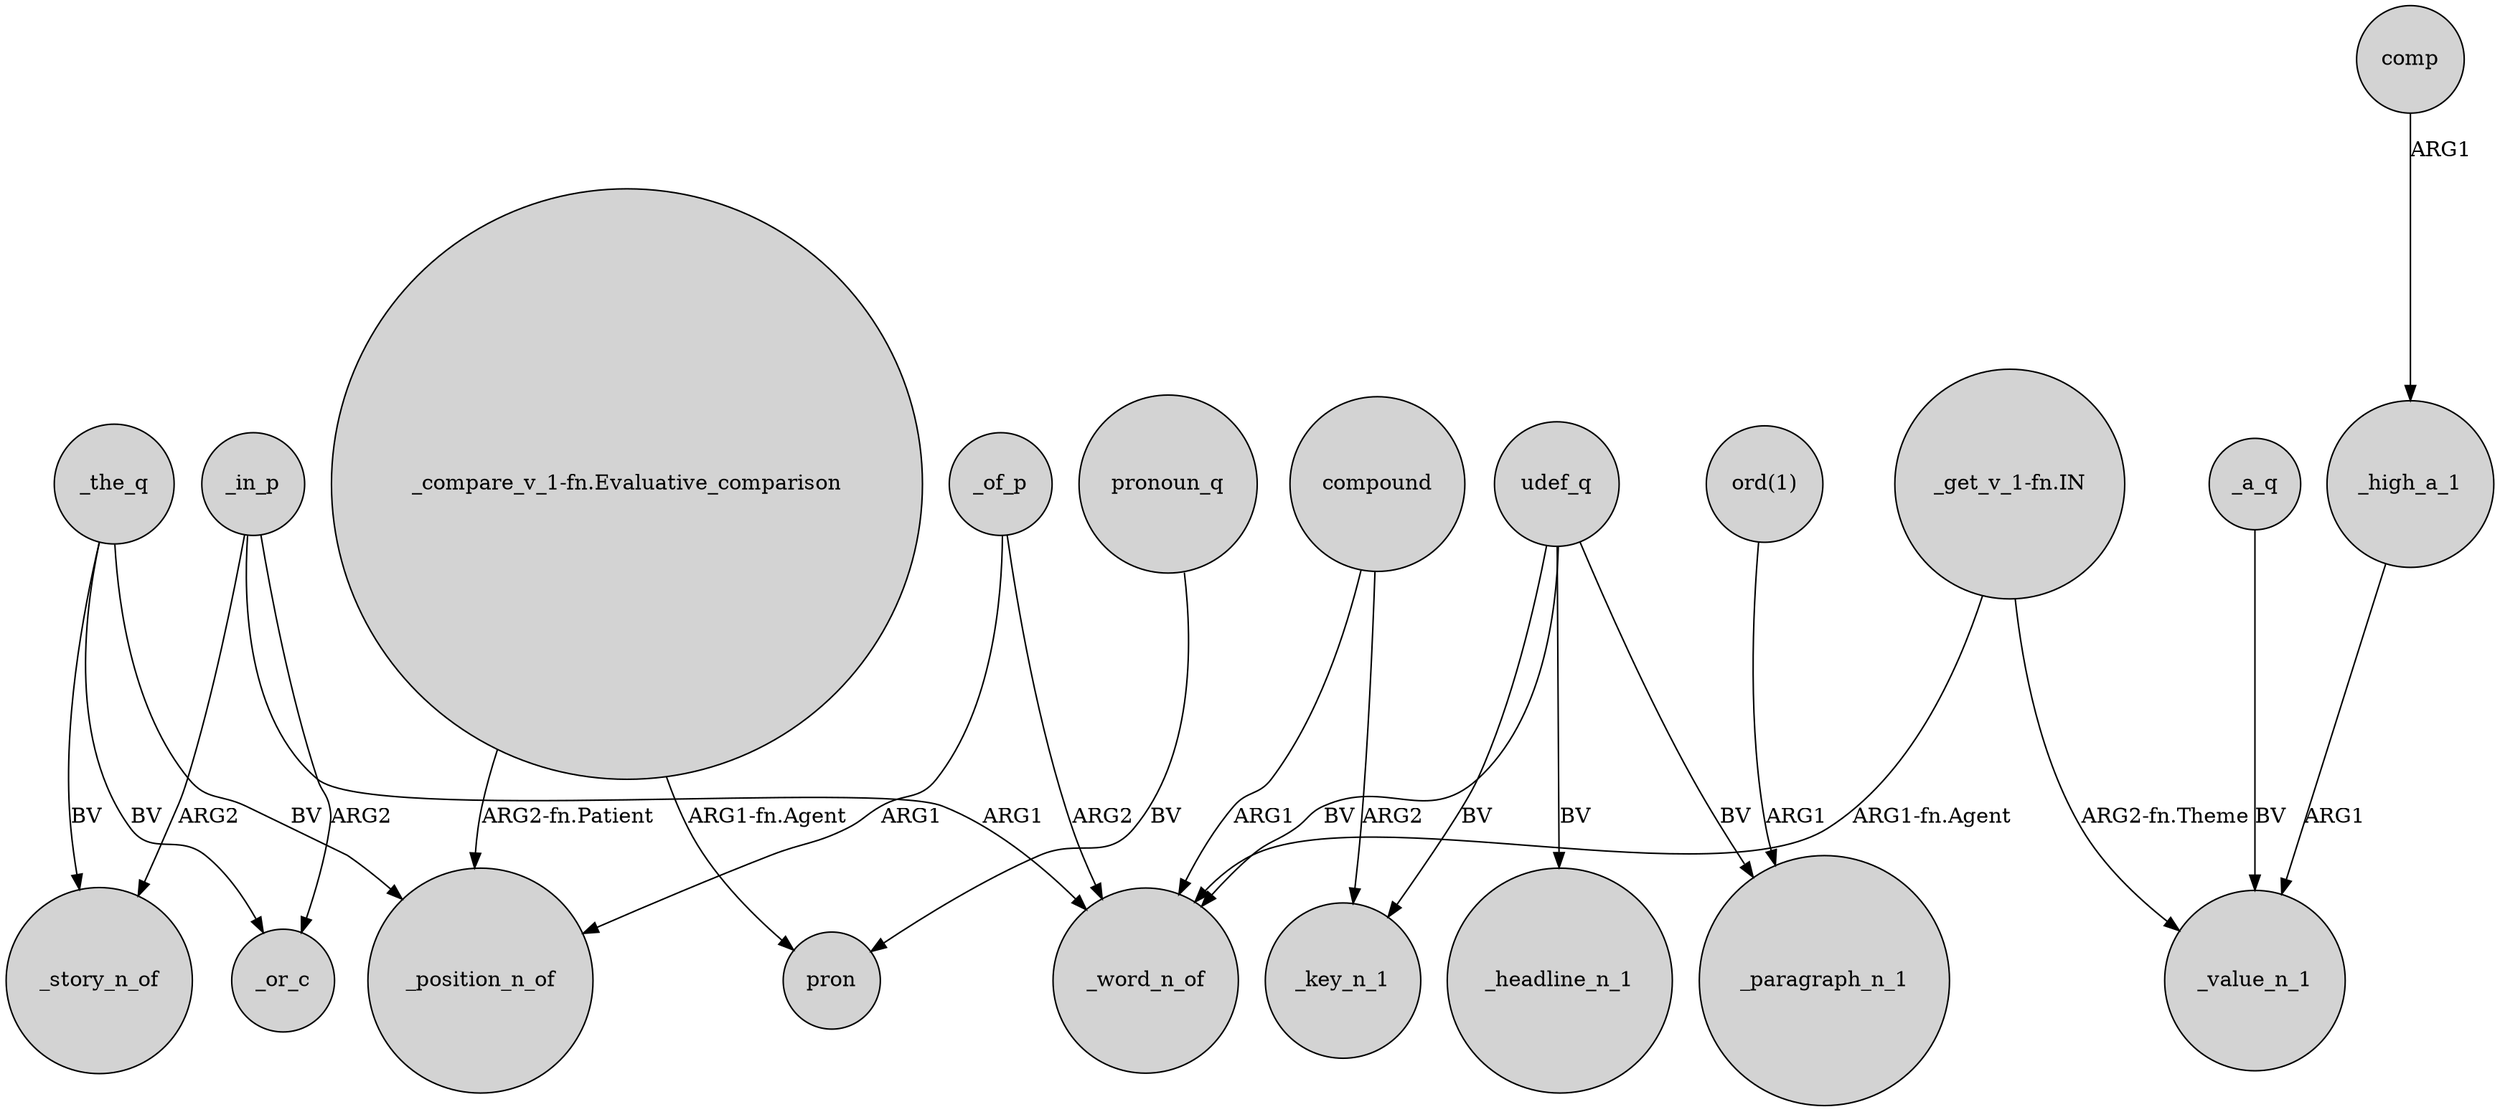 digraph {
	node [shape=circle style=filled]
	_high_a_1 -> _value_n_1 [label=ARG1]
	"_get_v_1-fn.IN" -> _value_n_1 [label="ARG2-fn.Theme"]
	_in_p -> _story_n_of [label=ARG2]
	_in_p -> _word_n_of [label=ARG1]
	_the_q -> _or_c [label=BV]
	compound -> _key_n_1 [label=ARG2]
	udef_q -> _key_n_1 [label=BV]
	"_get_v_1-fn.IN" -> _word_n_of [label="ARG1-fn.Agent"]
	_in_p -> _or_c [label=ARG2]
	_the_q -> _position_n_of [label=BV]
	udef_q -> _word_n_of [label=BV]
	comp -> _high_a_1 [label=ARG1]
	"_compare_v_1-fn.Evaluative_comparison" -> _position_n_of [label="ARG2-fn.Patient"]
	"ord(1)" -> _paragraph_n_1 [label=ARG1]
	udef_q -> _headline_n_1 [label=BV]
	pronoun_q -> pron [label=BV]
	compound -> _word_n_of [label=ARG1]
	_of_p -> _word_n_of [label=ARG2]
	_the_q -> _story_n_of [label=BV]
	udef_q -> _paragraph_n_1 [label=BV]
	_a_q -> _value_n_1 [label=BV]
	"_compare_v_1-fn.Evaluative_comparison" -> pron [label="ARG1-fn.Agent"]
	_of_p -> _position_n_of [label=ARG1]
}

